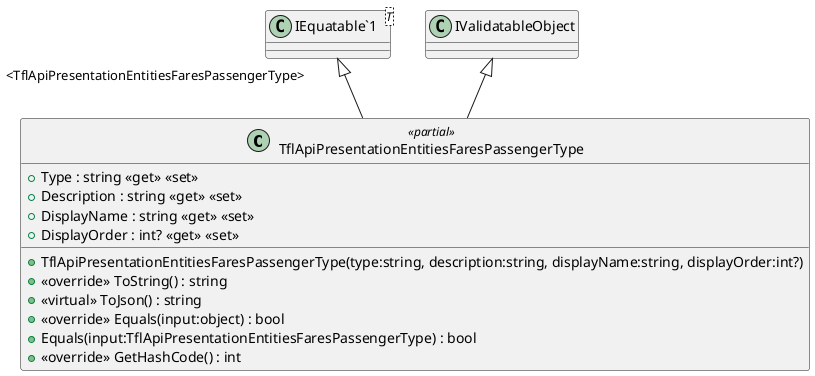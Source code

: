 @startuml
class TflApiPresentationEntitiesFaresPassengerType <<partial>> {
    + TflApiPresentationEntitiesFaresPassengerType(type:string, description:string, displayName:string, displayOrder:int?)
    + Type : string <<get>> <<set>>
    + Description : string <<get>> <<set>>
    + DisplayName : string <<get>> <<set>>
    + DisplayOrder : int? <<get>> <<set>>
    + <<override>> ToString() : string
    + <<virtual>> ToJson() : string
    + <<override>> Equals(input:object) : bool
    + Equals(input:TflApiPresentationEntitiesFaresPassengerType) : bool
    + <<override>> GetHashCode() : int
}
class "IEquatable`1"<T> {
}
"IEquatable`1" "<TflApiPresentationEntitiesFaresPassengerType>" <|-- TflApiPresentationEntitiesFaresPassengerType
IValidatableObject <|-- TflApiPresentationEntitiesFaresPassengerType
@enduml
